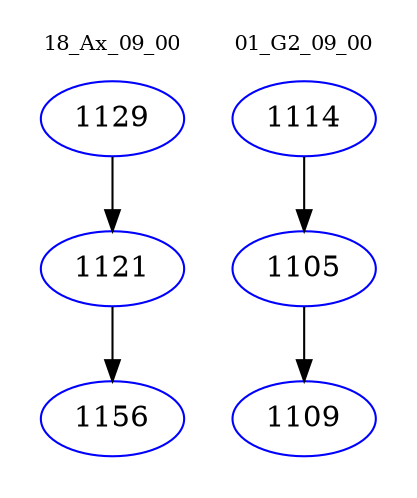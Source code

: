 digraph{
subgraph cluster_0 {
color = white
label = "18_Ax_09_00";
fontsize=10;
T0_1129 [label="1129", color="blue"]
T0_1129 -> T0_1121 [color="black"]
T0_1121 [label="1121", color="blue"]
T0_1121 -> T0_1156 [color="black"]
T0_1156 [label="1156", color="blue"]
}
subgraph cluster_1 {
color = white
label = "01_G2_09_00";
fontsize=10;
T1_1114 [label="1114", color="blue"]
T1_1114 -> T1_1105 [color="black"]
T1_1105 [label="1105", color="blue"]
T1_1105 -> T1_1109 [color="black"]
T1_1109 [label="1109", color="blue"]
}
}
